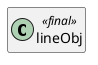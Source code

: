 @startuml
set namespaceSeparator \\
hide members
hide << alias >> circle

class lineObj << final >>
@enduml
